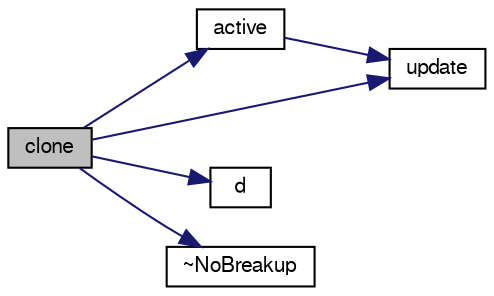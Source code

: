 digraph "clone"
{
  bgcolor="transparent";
  edge [fontname="FreeSans",fontsize="10",labelfontname="FreeSans",labelfontsize="10"];
  node [fontname="FreeSans",fontsize="10",shape=record];
  rankdir="LR";
  Node9 [label="clone",height=0.2,width=0.4,color="black", fillcolor="grey75", style="filled", fontcolor="black"];
  Node9 -> Node10 [color="midnightblue",fontsize="10",style="solid",fontname="FreeSans"];
  Node10 [label="active",height=0.2,width=0.4,color="black",URL="$a24562.html#ad9735e23cb0888fb98e1c5893aecff7e",tooltip="Flag to indicate whether model activates break-up model. "];
  Node10 -> Node11 [color="midnightblue",fontsize="10",style="solid",fontname="FreeSans"];
  Node11 [label="update",height=0.2,width=0.4,color="black",URL="$a24562.html#af86a08f997bc779309ec7d00e914e292",tooltip="update the parcel properties "];
  Node9 -> Node12 [color="midnightblue",fontsize="10",style="solid",fontname="FreeSans"];
  Node12 [label="d",height=0.2,width=0.4,color="black",URL="$a38951.html#aa182a9055736468dd160f12649a01fd1"];
  Node9 -> Node11 [color="midnightblue",fontsize="10",style="solid",fontname="FreeSans"];
  Node9 -> Node13 [color="midnightblue",fontsize="10",style="solid",fontname="FreeSans"];
  Node13 [label="~NoBreakup",height=0.2,width=0.4,color="black",URL="$a24562.html#a1c0551cfb512a9b538b884369424825d",tooltip="Destructor. "];
}
